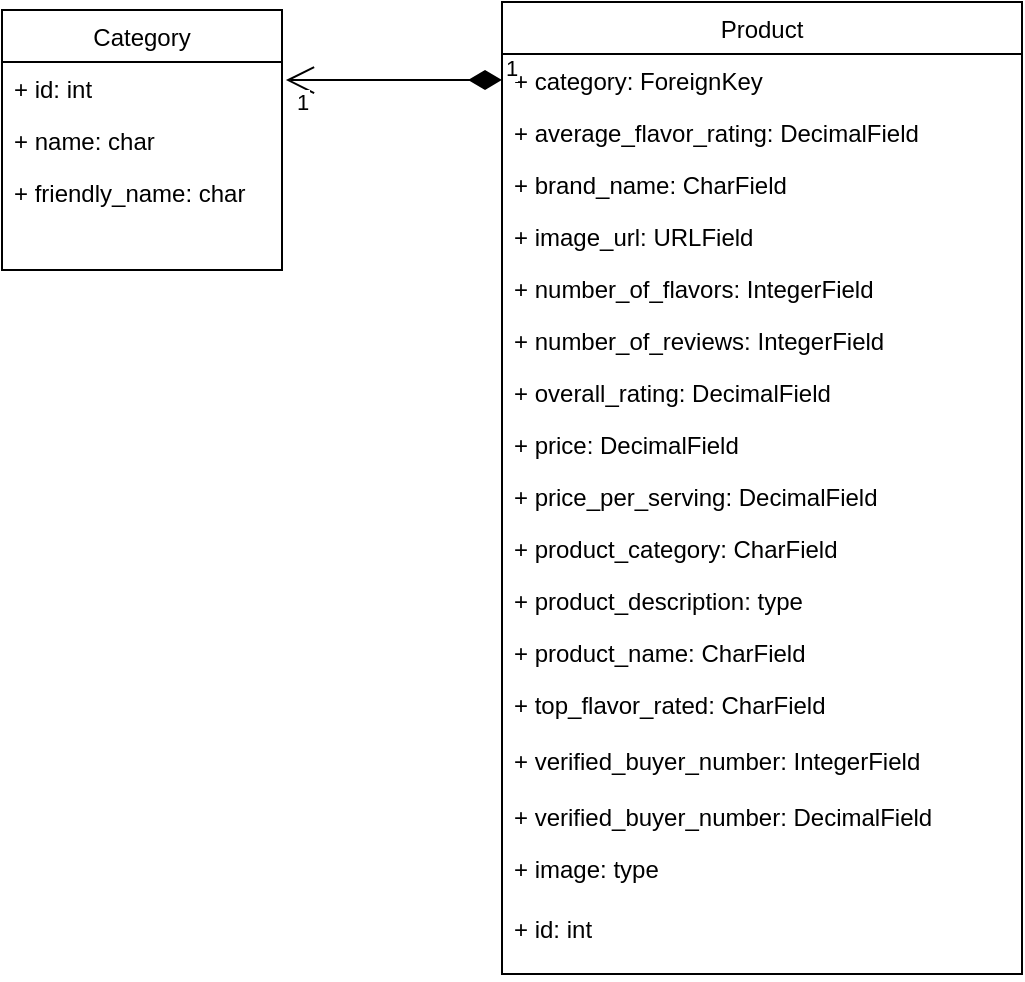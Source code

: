<mxfile version="13.9.8" type="device"><diagram name="Page-1" id="e7e014a7-5840-1c2e-5031-d8a46d1fe8dd"><mxGraphModel dx="1426" dy="714" grid="1" gridSize="10" guides="1" tooltips="1" connect="1" arrows="1" fold="1" page="1" pageScale="1" pageWidth="1169" pageHeight="826" background="#ffffff" math="0" shadow="0"><root><mxCell id="0"/><mxCell id="1" parent="0"/><mxCell id="20" value="" style="endArrow=open;strokeColor=#FF0000;endFill=1;rounded=0" parent="1" target="18" edge="1"><mxGeometry relative="1" as="geometry"><mxPoint x="334.5" y="478" as="sourcePoint"/></mxGeometry></mxCell><mxCell id="vE6jI321lVXQxd4nmMCJ-67" value="" style="group" vertex="1" connectable="0" parent="1"><mxGeometry x="270" y="144" width="140" height="130" as="geometry"/></mxCell><mxCell id="vE6jI321lVXQxd4nmMCJ-42" value="Category" style="swimlane;fontStyle=0;childLayout=stackLayout;horizontal=1;startSize=26;fillColor=none;horizontalStack=0;resizeParent=1;resizeParentMax=0;resizeLast=0;collapsible=1;marginBottom=0;" vertex="1" parent="vE6jI321lVXQxd4nmMCJ-67"><mxGeometry width="140" height="130" as="geometry"><mxRectangle x="180" y="150" width="90" height="26" as="alternateBounds"/></mxGeometry></mxCell><mxCell id="vE6jI321lVXQxd4nmMCJ-66" value="+ id: int" style="text;strokeColor=none;fillColor=none;align=left;verticalAlign=top;spacingLeft=4;spacingRight=4;overflow=hidden;rotatable=0;points=[[0,0.5],[1,0.5]];portConstraint=eastwest;" vertex="1" parent="vE6jI321lVXQxd4nmMCJ-42"><mxGeometry y="26" width="140" height="104" as="geometry"/></mxCell><mxCell id="vE6jI321lVXQxd4nmMCJ-43" value="+ name: char" style="text;strokeColor=none;fillColor=none;align=left;verticalAlign=top;spacingLeft=4;spacingRight=4;overflow=hidden;rotatable=0;points=[[0,0.5],[1,0.5]];portConstraint=eastwest;" vertex="1" parent="vE6jI321lVXQxd4nmMCJ-67"><mxGeometry y="52" width="140" height="26" as="geometry"/></mxCell><mxCell id="vE6jI321lVXQxd4nmMCJ-44" value="+ friendly_name: char" style="text;strokeColor=none;fillColor=none;align=left;verticalAlign=top;spacingLeft=4;spacingRight=4;overflow=hidden;rotatable=0;points=[[0,0.5],[1,0.5]];portConstraint=eastwest;" vertex="1" parent="vE6jI321lVXQxd4nmMCJ-67"><mxGeometry y="78" width="140" height="26" as="geometry"/></mxCell><mxCell id="vE6jI321lVXQxd4nmMCJ-69" value="" style="group" vertex="1" connectable="0" parent="1"><mxGeometry x="520" y="140" width="260" height="480" as="geometry"/></mxCell><mxCell id="vE6jI321lVXQxd4nmMCJ-46" value="Product" style="swimlane;fontStyle=0;childLayout=stackLayout;horizontal=1;startSize=26;fillColor=none;horizontalStack=0;resizeParent=1;resizeParentMax=0;resizeLast=0;collapsible=1;marginBottom=0;" vertex="1" parent="vE6jI321lVXQxd4nmMCJ-69"><mxGeometry width="260" height="486" as="geometry"/></mxCell><mxCell id="vE6jI321lVXQxd4nmMCJ-47" value="+ category: ForeignKey" style="text;strokeColor=none;fillColor=none;align=left;verticalAlign=top;spacingLeft=4;spacingRight=4;overflow=hidden;rotatable=0;points=[[0,0.5],[1,0.5]];portConstraint=eastwest;" vertex="1" parent="vE6jI321lVXQxd4nmMCJ-46"><mxGeometry y="26" width="260" height="26" as="geometry"/></mxCell><mxCell id="vE6jI321lVXQxd4nmMCJ-48" value="+ average_flavor_rating: DecimalField" style="text;strokeColor=none;fillColor=none;align=left;verticalAlign=top;spacingLeft=4;spacingRight=4;overflow=hidden;rotatable=0;points=[[0,0.5],[1,0.5]];portConstraint=eastwest;" vertex="1" parent="vE6jI321lVXQxd4nmMCJ-46"><mxGeometry y="52" width="260" height="26" as="geometry"/></mxCell><mxCell id="vE6jI321lVXQxd4nmMCJ-50" value="+ brand_name: CharField" style="text;strokeColor=none;fillColor=none;align=left;verticalAlign=top;spacingLeft=4;spacingRight=4;overflow=hidden;rotatable=0;points=[[0,0.5],[1,0.5]];portConstraint=eastwest;" vertex="1" parent="vE6jI321lVXQxd4nmMCJ-46"><mxGeometry y="78" width="260" height="26" as="geometry"/></mxCell><mxCell id="vE6jI321lVXQxd4nmMCJ-51" value="+ image_url: URLField" style="text;strokeColor=none;fillColor=none;align=left;verticalAlign=top;spacingLeft=4;spacingRight=4;overflow=hidden;rotatable=0;points=[[0,0.5],[1,0.5]];portConstraint=eastwest;" vertex="1" parent="vE6jI321lVXQxd4nmMCJ-46"><mxGeometry y="104" width="260" height="26" as="geometry"/></mxCell><mxCell id="vE6jI321lVXQxd4nmMCJ-52" value="+ number_of_flavors: IntegerField" style="text;strokeColor=none;fillColor=none;align=left;verticalAlign=top;spacingLeft=4;spacingRight=4;overflow=hidden;rotatable=0;points=[[0,0.5],[1,0.5]];portConstraint=eastwest;" vertex="1" parent="vE6jI321lVXQxd4nmMCJ-46"><mxGeometry y="130" width="260" height="26" as="geometry"/></mxCell><mxCell id="vE6jI321lVXQxd4nmMCJ-53" value="+ number_of_reviews: IntegerField" style="text;strokeColor=none;fillColor=none;align=left;verticalAlign=top;spacingLeft=4;spacingRight=4;overflow=hidden;rotatable=0;points=[[0,0.5],[1,0.5]];portConstraint=eastwest;" vertex="1" parent="vE6jI321lVXQxd4nmMCJ-46"><mxGeometry y="156" width="260" height="26" as="geometry"/></mxCell><mxCell id="vE6jI321lVXQxd4nmMCJ-59" value="+ overall_rating: DecimalField" style="text;strokeColor=none;fillColor=none;align=left;verticalAlign=top;spacingLeft=4;spacingRight=4;overflow=hidden;rotatable=0;points=[[0,0.5],[1,0.5]];portConstraint=eastwest;" vertex="1" parent="vE6jI321lVXQxd4nmMCJ-46"><mxGeometry y="182" width="260" height="26" as="geometry"/></mxCell><mxCell id="vE6jI321lVXQxd4nmMCJ-58" value="+ price: DecimalField" style="text;strokeColor=none;fillColor=none;align=left;verticalAlign=top;spacingLeft=4;spacingRight=4;overflow=hidden;rotatable=0;points=[[0,0.5],[1,0.5]];portConstraint=eastwest;" vertex="1" parent="vE6jI321lVXQxd4nmMCJ-46"><mxGeometry y="208" width="260" height="26" as="geometry"/></mxCell><mxCell id="vE6jI321lVXQxd4nmMCJ-57" value="+ price_per_serving: DecimalField" style="text;strokeColor=none;fillColor=none;align=left;verticalAlign=top;spacingLeft=4;spacingRight=4;overflow=hidden;rotatable=0;points=[[0,0.5],[1,0.5]];portConstraint=eastwest;" vertex="1" parent="vE6jI321lVXQxd4nmMCJ-46"><mxGeometry y="234" width="260" height="26" as="geometry"/></mxCell><mxCell id="vE6jI321lVXQxd4nmMCJ-56" value="+ product_category: CharField" style="text;strokeColor=none;fillColor=none;align=left;verticalAlign=top;spacingLeft=4;spacingRight=4;overflow=hidden;rotatable=0;points=[[0,0.5],[1,0.5]];portConstraint=eastwest;" vertex="1" parent="vE6jI321lVXQxd4nmMCJ-46"><mxGeometry y="260" width="260" height="26" as="geometry"/></mxCell><mxCell id="vE6jI321lVXQxd4nmMCJ-55" value="+ product_description: type" style="text;strokeColor=none;fillColor=none;align=left;verticalAlign=top;spacingLeft=4;spacingRight=4;overflow=hidden;rotatable=0;points=[[0,0.5],[1,0.5]];portConstraint=eastwest;" vertex="1" parent="vE6jI321lVXQxd4nmMCJ-46"><mxGeometry y="286" width="260" height="26" as="geometry"/></mxCell><mxCell id="vE6jI321lVXQxd4nmMCJ-54" value="+ product_name: CharField" style="text;strokeColor=none;fillColor=none;align=left;verticalAlign=top;spacingLeft=4;spacingRight=4;overflow=hidden;rotatable=0;points=[[0,0.5],[1,0.5]];portConstraint=eastwest;" vertex="1" parent="vE6jI321lVXQxd4nmMCJ-46"><mxGeometry y="312" width="260" height="26" as="geometry"/></mxCell><mxCell id="vE6jI321lVXQxd4nmMCJ-49" value="+ top_flavor_rated: CharField" style="text;strokeColor=none;fillColor=none;align=left;verticalAlign=top;spacingLeft=4;spacingRight=4;overflow=hidden;rotatable=0;points=[[0,0.5],[1,0.5]];portConstraint=eastwest;" vertex="1" parent="vE6jI321lVXQxd4nmMCJ-46"><mxGeometry y="338" width="260" height="82" as="geometry"/></mxCell><mxCell id="vE6jI321lVXQxd4nmMCJ-61" value="+ image: type" style="text;strokeColor=none;fillColor=none;align=left;verticalAlign=top;spacingLeft=4;spacingRight=4;overflow=hidden;rotatable=0;points=[[0,0.5],[1,0.5]];portConstraint=eastwest;" vertex="1" parent="vE6jI321lVXQxd4nmMCJ-46"><mxGeometry y="420" width="260" height="30" as="geometry"/></mxCell><mxCell id="vE6jI321lVXQxd4nmMCJ-73" value="+ id: int" style="text;strokeColor=none;fillColor=none;align=left;verticalAlign=top;spacingLeft=4;spacingRight=4;overflow=hidden;rotatable=0;points=[[0,0.5],[1,0.5]];portConstraint=eastwest;" vertex="1" parent="vE6jI321lVXQxd4nmMCJ-46"><mxGeometry y="450" width="260" height="36" as="geometry"/></mxCell><mxCell id="vE6jI321lVXQxd4nmMCJ-60" value="+ verified_buyer_number: IntegerField" style="text;strokeColor=none;fillColor=none;align=left;verticalAlign=top;spacingLeft=4;spacingRight=4;overflow=hidden;rotatable=0;points=[[0,0.5],[1,0.5]];portConstraint=eastwest;" vertex="1" parent="vE6jI321lVXQxd4nmMCJ-69"><mxGeometry y="366" width="260" height="52" as="geometry"/></mxCell><mxCell id="vE6jI321lVXQxd4nmMCJ-63" value="+ verified_buyer_number: DecimalField" style="text;strokeColor=none;fillColor=none;align=left;verticalAlign=top;spacingLeft=4;spacingRight=4;overflow=hidden;rotatable=0;points=[[0,0.5],[1,0.5]];portConstraint=eastwest;" vertex="1" parent="vE6jI321lVXQxd4nmMCJ-69"><mxGeometry y="394" width="260" height="30" as="geometry"/></mxCell><mxCell id="vE6jI321lVXQxd4nmMCJ-71" value="1" style="endArrow=open;html=1;endSize=12;startArrow=diamondThin;startSize=14;startFill=1;edgeStyle=orthogonalEdgeStyle;align=left;verticalAlign=bottom;exitX=0;exitY=0.5;exitDx=0;exitDy=0;entryX=1.014;entryY=0.087;entryDx=0;entryDy=0;entryPerimeter=0;" edge="1" parent="1" source="vE6jI321lVXQxd4nmMCJ-47" target="vE6jI321lVXQxd4nmMCJ-66"><mxGeometry x="-1" y="3" relative="1" as="geometry"><mxPoint x="500" y="410" as="sourcePoint"/><mxPoint x="420" y="410" as="targetPoint"/></mxGeometry></mxCell><mxCell id="vE6jI321lVXQxd4nmMCJ-72" value="1" style="edgeLabel;html=1;align=center;verticalAlign=middle;resizable=0;points=[];" vertex="1" connectable="0" parent="vE6jI321lVXQxd4nmMCJ-71"><mxGeometry x="0.277" y="-1" relative="1" as="geometry"><mxPoint x="-31" y="11.97" as="offset"/></mxGeometry></mxCell></root></mxGraphModel></diagram></mxfile>